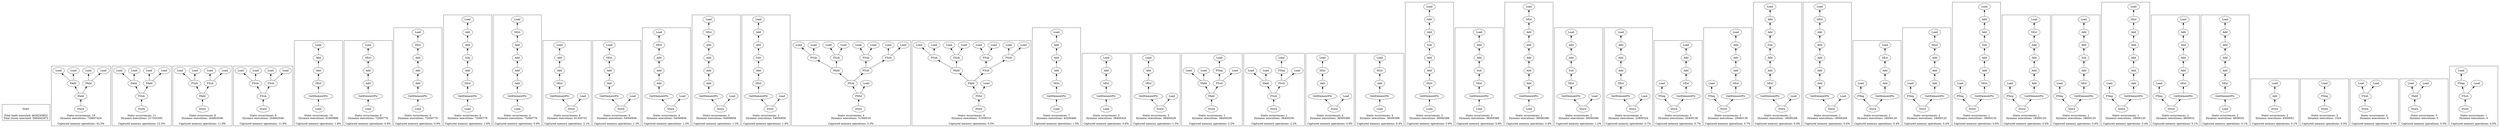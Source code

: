 strict digraph {
rankdir=BT
subgraph {
Stats [shape=plaintext]
cluster=true
label="Total loads executed: 4636245852\nTotal stores executed: 3984042872"
}
subgraph {
"0_592" [label="FAdd"]
"0_561" [label="FAdd"]
"0_592" -> "0_561"
"0_578" [label="FAdd"]
"0_592" -> "0_578"
"0_577" [label="Load"]
"0_578" -> "0_577"
"0_558" [label="Load"]
"0_561" -> "0_558"
"0_560" [label="Load"]
"0_561" -> "0_560"
"0_575" [label="Load"]
"0_578" -> "0_575"
{
rank=min
comment=<Ids: 593, 948, 950, 1016, 1018, 1058, 1060, 1136, 1138, 1209, 1211, 1283, 1285, 1345, 1347, 1448, 1450, 1531, 1533>
"0_593" [label="Store"]
}
"0_593" -> "0_592"
cluster=true
label="Static occurrences: 19\nDynamic executions: 729607424\n\nCaptured memory operations: 42.3%"
}
subgraph {
"1_578" [label="FAdd"]
"1_577" [label="Load"]
"1_578" -> "1_577"
"1_561" [label="FAdd"]
"1_558" [label="Load"]
"1_561" -> "1_558"
"1_560" [label="Load"]
"1_561" -> "1_560"
"1_575" [label="Load"]
"1_578" -> "1_575"
"1_596" [label="FSub"]
"1_596" -> "1_561"
"1_596" -> "1_578"
{
rank=min
comment=<Ids: 597, 952, 954, 1020, 1022, 1062, 1064, 1287, 1289, 1349, 1351>
"1_597" [label="Store"]
}
"1_597" -> "1_596"
cluster=true
label="Static occurrences: 11\nDynamic executions: 217202300\n\nCaptured memory operations: 12.5%"
}
subgraph {
"2_604" [label="FAdd"]
"2_572" [label="FSub"]
"2_604" -> "2_572"
"2_591" [label="FSub"]
"2_604" -> "2_591"
"2_588" [label="Load"]
"2_591" -> "2_588"
"2_583" [label="Load"]
"2_591" -> "2_583"
"2_558" [label="Load"]
"2_572" -> "2_558"
"2_560" [label="Load"]
"2_572" -> "2_560"
{
rank=min
comment=<Ids: 605, 607, 958, 960, 1026, 1028, 1293, 1295>
"2_605" [label="Store"]
}
"2_605" -> "2_604"
cluster=true
label="Static occurrences: 8\nDynamic executions: 204602046\n\nCaptured memory operations: 11.8%"
}
subgraph {
"3_600" [label="FSub"]
"3_591" [label="FSub"]
"3_600" -> "3_591"
"3_572" [label="FSub"]
"3_600" -> "3_572"
"3_588" [label="Load"]
"3_591" -> "3_588"
"3_583" [label="Load"]
"3_591" -> "3_583"
"3_558" [label="Load"]
"3_572" -> "3_558"
"3_560" [label="Load"]
"3_572" -> "3_560"
{
rank=min
comment=<Ids: 601, 603, 956, 962, 1024, 1030, 1291, 1297>
"3_601" [label="Store"]
}
"3_601" -> "3_600"
cluster=true
label="Static occurrences: 8\nDynamic executions: 204602046\n\nCaptured memory operations: 11.8%"
}
subgraph {
"4_333" [label="Add"]
"4_323" [label="Add"]
"4_333" -> "4_323"
"4_322" [label="Load"]
"4_323" -> "4_322"
"4_335" [label="GetElementPtr"]
"4_334" [label="SExt"]
"4_335" -> "4_334"
{
rank=min
comment=<Ids: 336, 352, 413, 420, 487, 503, 520, 526, 739, 753, 814, 817, 853, 867>
"4_336" [label="Load"]
}
"4_336" -> "4_335"
"4_334" -> "4_333"
cluster=true
label="Static occurrences: 14\nDynamic executions: 81600888\n\nCaptured memory operations: 1.8%"
}
subgraph {
"5_326" [label="Add"]
"5_320" [label="Add"]
"5_326" -> "5_320"
"5_314" [label="SExt"]
"5_320" -> "5_314"
"5_327" [label="GetElementPtr"]
"5_327" -> "5_326"
{
rank=min
comment=<Ids: 328, 345, 479, 496, 732, 747, 846, 861>
"5_328" [label="Load"]
}
"5_328" -> "5_327"
"5_313" [label="Load"]
"5_314" -> "5_313"
cluster=true
label="Static occurrences: 8\nDynamic executions: 72000776\n\nCaptured memory operations: 0.9%"
}
subgraph {
"6_342" [label="Add"]
"6_320" [label="Add"]
"6_342" -> "6_320"
"6_346" [label="Add"]
"6_346" -> "6_342"
"6_314" [label="SExt"]
"6_320" -> "6_314"
"6_347" [label="GetElementPtr"]
"6_347" -> "6_346"
{
rank=min
comment=<Ids: 348, 365, 499, 750, 765, 864>
"6_348" [label="Load"]
}
"6_348" -> "6_347"
"6_313" [label="Load"]
"6_314" -> "6_313"
cluster=true
label="Static occurrences: 6\nDynamic executions: 72000776\n\nCaptured memory operations: 0.9%"
}
subgraph {
"7_343" [label="Add"]
"7_323" [label="Add"]
"7_343" -> "7_323"
"7_322" [label="Load"]
"7_323" -> "7_322"
"7_373" [label="Add"]
"7_363" [label="Sub"]
"7_373" -> "7_363"
"7_375" [label="GetElementPtr"]
"7_374" [label="SExt"]
"7_375" -> "7_374"
{
rank=min
comment=<Ids: 376, 392, 775, 789>
"7_376" [label="Load"]
}
"7_376" -> "7_375"
"7_374" -> "7_373"
"7_363" -> "7_343"
cluster=true
label="Static occurrences: 4\nDynamic executions: 72000776\n\nCaptured memory operations: 1.6%"
}
subgraph {
"8_366" [label="Add"]
"8_362" [label="Add"]
"8_366" -> "8_362"
"8_342" [label="Add"]
"8_320" [label="Add"]
"8_342" -> "8_320"
"8_362" -> "8_342"
"8_314" [label="SExt"]
"8_320" -> "8_314"
"8_367" [label="GetElementPtr"]
"8_367" -> "8_366"
{
rank=min
comment=<Ids: 368, 385, 768, 783>
"8_368" [label="Load"]
}
"8_368" -> "8_367"
"8_313" [label="Load"]
"8_314" -> "8_313"
cluster=true
label="Static occurrences: 4\nDynamic executions: 72000776\n\nCaptured memory operations: 0.9%"
}
subgraph {
"9_343" [label="Add"]
"9_323" [label="Add"]
"9_343" -> "9_323"
"9_322" [label="Load"]
"9_323" -> "9_322"
"9_351" [label="GetElementPtr"]
"9_350" [label="SExt"]
"9_351" -> "9_350"
"9_350" -> "9_343"
{
rank=min
comment=<Ids: 360, 434, 511, 743, 760, 823, 824, 857, 874>
"9_360" [label="Store"]
}
"9_360" -> "9_351"
"9_345" [label="Load"]
"9_360" -> "9_345"
cluster=true
label="Static occurrences: 9\nDynamic executions: 61200752\n\nCaptured memory operations: 2.1%"
}
subgraph {
"10_342" [label="Add"]
"10_320" [label="Add"]
"10_342" -> "10_320"
"10_314" [label="SExt"]
"10_320" -> "10_314"
"10_344" [label="GetElementPtr"]
"10_344" -> "10_342"
"10_313" [label="Load"]
"10_314" -> "10_313"
{
rank=min
comment=<Ids: 358, 509, 741, 758, 855, 872>
"10_358" [label="Store"]
}
"10_358" -> "10_344"
"10_352" [label="Load"]
"10_358" -> "10_352"
cluster=true
label="Static occurrences: 6\nDynamic executions: 54000656\n\nCaptured memory operations: 1.3%"
}
subgraph {
"11_342" [label="Add"]
"11_320" [label="Add"]
"11_342" -> "11_320"
"11_362" [label="Add"]
"11_362" -> "11_342"
"11_314" [label="SExt"]
"11_320" -> "11_314"
"11_364" [label="GetElementPtr"]
"11_364" -> "11_362"
"11_313" [label="Load"]
"11_314" -> "11_313"
{
rank=min
comment=<Ids: 378, 759, 776, 873>
"11_378" [label="Store"]
}
"11_378" -> "11_364"
"11_372" [label="Load"]
"11_378" -> "11_372"
cluster=true
label="Static occurrences: 4\nDynamic executions: 54000656\n\nCaptured memory operations: 1.3%"
}
subgraph {
"12_342" [label="Add"]
"12_320" [label="Add"]
"12_342" -> "12_320"
"12_382" [label="Add"]
"12_362" [label="Add"]
"12_382" -> "12_362"
"12_362" -> "12_342"
"12_314" [label="SExt"]
"12_320" -> "12_314"
"12_384" [label="GetElementPtr"]
"12_384" -> "12_382"
"12_313" [label="Load"]
"12_314" -> "12_313"
{
rank=min
comment=<Ids: 398, 777, 794>
"12_398" [label="Store"]
}
"12_398" -> "12_384"
"12_392" [label="Load"]
"12_398" -> "12_392"
cluster=true
label="Static occurrences: 3\nDynamic executions: 54000656\n\nCaptured memory operations: 1.3%"
}
subgraph {
"13_343" [label="Add"]
"13_323" [label="Add"]
"13_343" -> "13_323"
"13_322" [label="Load"]
"13_323" -> "13_322"
"13_383" [label="Add"]
"13_363" [label="Sub"]
"13_383" -> "13_363"
"13_391" [label="GetElementPtr"]
"13_390" [label="SExt"]
"13_391" -> "13_390"
"13_390" -> "13_383"
{
rank=min
comment=<Ids: 400, 779, 796>
"13_400" [label="Store"]
}
"13_400" -> "13_391"
"13_385" [label="Load"]
"13_400" -> "13_385"
"13_363" -> "13_343"
cluster=true
label="Static occurrences: 3\nDynamic executions: 54000656\n\nCaptured memory operations: 1.8%"
}
subgraph {
"14_1066" [label="FAdd"]
"14_1044" [label="FSub"]
"14_1066" -> "14_1044"
"14_1055" [label="FSub"]
"14_1066" -> "14_1055"
"14_1068" [label="FMul"]
"14_1067" [label="FSub"]
"14_1068" -> "14_1067"
"14_1032" [label="Load"]
"14_1068" -> "14_1032"
"14_1067" -> "14_1066"
"14_1065" [label="FSub"]
"14_1067" -> "14_1065"
"14_1056" [label="FSub"]
"14_1065" -> "14_1056"
"14_1043" [label="FSub"]
"14_1065" -> "14_1043"
"14_1034" [label="Load"]
"14_1043" -> "14_1034"
"14_1041" [label="Load"]
"14_1044" -> "14_1041"
"14_1051" [label="Load"]
"14_1056" -> "14_1051"
"14_1048" [label="Load"]
"14_1055" -> "14_1048"
"14_1036" [label="Load"]
"14_1043" -> "14_1036"
"14_1039" [label="Load"]
"14_1044" -> "14_1039"
"14_1046" [label="Load"]
"14_1055" -> "14_1046"
"14_1053" [label="Load"]
"14_1056" -> "14_1053"
{
rank=min
comment=<Ids: 1069, 1077, 1356, 1364>
"14_1069" [label="Store"]
}
"14_1069" -> "14_1068"
cluster=true
label="Static occurrences: 4\nDynamic executions: 51000510\n\nCaptured memory operations: 5.3%"
}
subgraph {
"15_1070" [label="FAdd"]
"15_1066" [label="FAdd"]
"15_1070" -> "15_1066"
"15_1065" [label="FSub"]
"15_1070" -> "15_1065"
"15_1044" [label="FSub"]
"15_1066" -> "15_1044"
"15_1055" [label="FSub"]
"15_1066" -> "15_1055"
"15_1071" [label="FMul"]
"15_1071" -> "15_1070"
"15_1032" [label="Load"]
"15_1071" -> "15_1032"
"15_1056" [label="FSub"]
"15_1065" -> "15_1056"
"15_1043" [label="FSub"]
"15_1065" -> "15_1043"
"15_1034" [label="Load"]
"15_1043" -> "15_1034"
"15_1041" [label="Load"]
"15_1044" -> "15_1041"
"15_1048" [label="Load"]
"15_1055" -> "15_1048"
"15_1051" [label="Load"]
"15_1056" -> "15_1051"
"15_1039" [label="Load"]
"15_1044" -> "15_1039"
"15_1046" [label="Load"]
"15_1055" -> "15_1046"
"15_1036" [label="Load"]
"15_1043" -> "15_1036"
"15_1053" [label="Load"]
"15_1056" -> "15_1053"
{
rank=min
comment=<Ids: 1072, 1080, 1359, 1367>
"15_1072" [label="Store"]
}
"15_1072" -> "15_1071"
cluster=true
label="Static occurrences: 4\nDynamic executions: 51000510\n\nCaptured memory operations: 5.3%"
}
subgraph {
"16_343" [label="Add"]
"16_323" [label="Add"]
"16_343" -> "16_323"
"16_353" [label="Add"]
"16_353" -> "16_343"
"16_322" [label="Load"]
"16_323" -> "16_322"
"16_355" [label="GetElementPtr"]
"16_354" [label="SExt"]
"16_355" -> "16_354"
{
rank=min
comment=<Ids: 356, 424, 428, 507, 757, 821, 871>
"16_356" [label="Load"]
}
"16_356" -> "16_355"
"16_354" -> "16_353"
cluster=true
label="Static occurrences: 7\nDynamic executions: 43200460\n\nCaptured memory operations: 1.0%"
}
subgraph {
"17_323" [label="Add"]
"17_322" [label="Load"]
"17_323" -> "17_322"
"17_331" [label="GetElementPtr"]
"17_330" [label="SExt"]
"17_331" -> "17_330"
{
rank=min
comment=<Ids: 332, 483, 735, 810, 849>
"17_332" [label="Load"]
}
"17_332" -> "17_331"
"17_330" -> "17_323"
cluster=true
label="Static occurrences: 5\nDynamic executions: 38400428\n\nCaptured memory operations: 0.8%"
}
subgraph {
"18_323" [label="Add"]
"18_322" [label="Load"]
"18_323" -> "18_322"
"18_331" [label="GetElementPtr"]
"18_330" [label="SExt"]
"18_331" -> "18_330"
"18_330" -> "18_323"
{
rank=min
comment=<Ids: 340, 491, 742, 822, 856>
"18_340" [label="Store"]
}
"18_340" -> "18_331"
"18_325" [label="Load"]
"18_340" -> "18_325"
cluster=true
label="Static occurrences: 5\nDynamic executions: 38400428\n\nCaptured memory operations: 1.3%"
}
subgraph {
"19_565" [label="FNeg"]
"19_564" [label="Load"]
"19_565" -> "19_564"
"19_598" [label="FAdd"]
"19_589" [label="FAdd"]
"19_598" -> "19_589"
"19_571" [label="FSub"]
"19_598" -> "19_571"
"19_583" [label="Load"]
"19_589" -> "19_583"
"19_588" [label="Load"]
"19_589" -> "19_588"
"19_571" -> "19_565"
"19_570" [label="Load"]
"19_571" -> "19_570"
{
rank=min
comment=<Ids: 599>
"19_599" [label="Store"]
}
"19_599" -> "19_598"
cluster=true
label="Static occurrences: 1\nDynamic executions: 38400256\n\nCaptured memory operations: 2.2%"
}
subgraph {
"20_565" [label="FNeg"]
"20_564" [label="Load"]
"20_565" -> "20_564"
"20_589" [label="FAdd"]
"20_583" [label="Load"]
"20_589" -> "20_583"
"20_588" [label="Load"]
"20_589" -> "20_588"
"20_571" [label="FSub"]
"20_571" -> "20_565"
"20_594" [label="FSub"]
"20_594" -> "20_589"
"20_594" -> "20_571"
"20_570" [label="Load"]
"20_571" -> "20_570"
{
rank=min
comment=<Ids: 595>
"20_595" [label="Store"]
}
"20_595" -> "20_594"
cluster=true
label="Static occurrences: 1\nDynamic executions: 38400256\n\nCaptured memory operations: 2.2%"
}
subgraph {
"21_320" [label="Add"]
"21_314" [label="SExt"]
"21_320" -> "21_314"
"21_324" [label="GetElementPtr"]
"21_324" -> "21_320"
"21_313" [label="Load"]
"21_314" -> "21_313"
{
rank=min
comment=<Ids: 338, 489, 740, 854>
"21_338" [label="Store"]
}
"21_338" -> "21_324"
"21_332" [label="Load"]
"21_338" -> "21_332"
cluster=true
label="Static occurrences: 4\nDynamic executions: 36000388\n\nCaptured memory operations: 0.8%"
}
subgraph {
"22_320" [label="Add"]
"22_314" [label="SExt"]
"22_320" -> "22_314"
"22_324" [label="GetElementPtr"]
"22_324" -> "22_320"
{
rank=min
comment=<Ids: 325, 476, 729, 843>
"22_325" [label="Load"]
}
"22_325" -> "22_324"
"22_313" [label="Load"]
"22_314" -> "22_313"
cluster=true
label="Static occurrences: 4\nDynamic executions: 36000388\n\nCaptured memory operations: 0.4%"
}
subgraph {
"23_343" [label="Add"]
"23_323" [label="Add"]
"23_343" -> "23_323"
"23_393" [label="Add"]
"23_383" [label="Add"]
"23_393" -> "23_383"
"23_322" [label="Load"]
"23_323" -> "23_322"
"23_363" [label="Sub"]
"23_383" -> "23_363"
"23_395" [label="GetElementPtr"]
"23_394" [label="SExt"]
"23_395" -> "23_394"
{
rank=min
comment=<Ids: 396, 793>
"23_396" [label="Load"]
}
"23_396" -> "23_395"
"23_394" -> "23_393"
"23_363" -> "23_343"
cluster=true
label="Static occurrences: 2\nDynamic executions: 36000388\n\nCaptured memory operations: 0.8%"
}
subgraph {
"24_343" [label="Add"]
"24_323" [label="Add"]
"24_343" -> "24_323"
"24_322" [label="Load"]
"24_323" -> "24_322"
"24_371" [label="GetElementPtr"]
"24_370" [label="SExt"]
"24_371" -> "24_370"
{
rank=min
comment=<Ids: 372, 771>
"24_372" [label="Load"]
}
"24_372" -> "24_371"
"24_363" [label="Sub"]
"24_370" -> "24_363"
"24_363" -> "24_343"
cluster=true
label="Static occurrences: 2\nDynamic executions: 36000388\n\nCaptured memory operations: 0.8%"
}
subgraph {
"25_342" [label="Add"]
"25_320" [label="Add"]
"25_342" -> "25_320"
"25_382" [label="Add"]
"25_362" [label="Add"]
"25_382" -> "25_362"
"25_386" [label="Add"]
"25_386" -> "25_382"
"25_362" -> "25_342"
"25_314" [label="SExt"]
"25_320" -> "25_314"
"25_387" [label="GetElementPtr"]
"25_387" -> "25_386"
{
rank=min
comment=<Ids: 388, 786>
"25_388" [label="Load"]
}
"25_388" -> "25_387"
"25_313" [label="Load"]
"25_314" -> "25_313"
cluster=true
label="Static occurrences: 2\nDynamic executions: 36000388\n\nCaptured memory operations: 0.4%"
}
subgraph {
"26_343" [label="Add"]
"26_323" [label="Add"]
"26_343" -> "26_323"
"26_322" [label="Load"]
"26_323" -> "26_322"
"26_371" [label="GetElementPtr"]
"26_370" [label="SExt"]
"26_371" -> "26_370"
"26_363" [label="Sub"]
"26_370" -> "26_363"
{
rank=min
comment=<Ids: 380, 778>
"26_380" [label="Store"]
}
"26_380" -> "26_371"
"26_365" [label="Load"]
"26_380" -> "26_365"
"26_363" -> "26_343"
cluster=true
label="Static occurrences: 2\nDynamic executions: 36000388\n\nCaptured memory operations: 1.2%"
}
subgraph {
"27_416" [label="Add"]
"27_409" [label="Add"]
"27_416" -> "27_409"
"27_417" [label="Add"]
"27_417" -> "27_416"
"27_406" [label="Load"]
"27_409" -> "27_406"
"27_427" [label="GetElementPtr"]
"27_426" [label="SExt"]
"27_427" -> "27_426"
"27_426" -> "27_417"
{
rank=min
comment=<Ids: 436, 761, 825, 875>
"27_436" [label="Store"]
}
"27_436" -> "27_427"
"27_420" [label="Load"]
"27_436" -> "27_420"
cluster=true
label="Static occurrences: 4\nDynamic executions: 22800324\n\nCaptured memory operations: 0.7%"
}
subgraph {
"28_333" [label="Add"]
"28_323" [label="Add"]
"28_333" -> "28_323"
"28_322" [label="Load"]
"28_323" -> "28_322"
"28_329" [label="FNeg"]
"28_328" [label="Load"]
"28_329" -> "28_328"
"28_335" [label="GetElementPtr"]
"28_334" [label="SExt"]
"28_335" -> "28_334"
"28_334" -> "28_333"
{
rank=min
comment=<Ids: 341, 415, 492, 522, 528>
"28_341" [label="Store"]
}
"28_341" -> "28_329"
"28_341" -> "28_335"
cluster=true
label="Static occurrences: 5\nDynamic executions: 20400136\n\nCaptured memory operations: 0.7%"
}
subgraph {
"29_343" [label="Add"]
"29_323" [label="Add"]
"29_343" -> "29_323"
"29_353" [label="Add"]
"29_353" -> "29_343"
"29_322" [label="Load"]
"29_323" -> "29_322"
"29_349" [label="FNeg"]
"29_348" [label="Load"]
"29_349" -> "29_348"
"29_355" [label="GetElementPtr"]
"29_354" [label="SExt"]
"29_355" -> "29_354"
"29_354" -> "29_353"
{
rank=min
comment=<Ids: 361, 435, 512>
"29_361" [label="Store"]
}
"29_361" -> "29_349"
"29_361" -> "29_355"
cluster=true
label="Static occurrences: 3\nDynamic executions: 20400136\n\nCaptured memory operations: 0.7%"
}
subgraph {
"30_790" [label="Add"]
"30_781" [label="Add"]
"30_790" -> "30_781"
"30_745" [label="Add"]
"30_727" [label="Add"]
"30_745" -> "30_727"
"30_726" [label="Load"]
"30_727" -> "30_726"
"30_763" [label="Sub"]
"30_781" -> "30_763"
"30_792" [label="GetElementPtr"]
"30_791" [label="SExt"]
"30_792" -> "30_791"
"30_791" -> "30_790"
{
rank=min
comment=<Ids: 797>
"30_797" [label="Store"]
}
"30_797" -> "30_792"
"30_786" [label="Load"]
"30_797" -> "30_786"
"30_763" -> "30_745"
cluster=true
label="Static occurrences: 1\nDynamic executions: 18000268\n\nCaptured memory operations: 0.6%"
}
subgraph {
"31_780" [label="Add"]
"31_762" [label="Add"]
"31_780" -> "31_762"
"31_784" [label="Add"]
"31_784" -> "31_780"
"31_744" [label="Add"]
"31_762" -> "31_744"
"31_724" [label="Add"]
"31_744" -> "31_724"
"31_718" [label="SExt"]
"31_724" -> "31_718"
"31_785" [label="GetElementPtr"]
"31_785" -> "31_784"
"31_717" [label="Load"]
"31_718" -> "31_717"
{
rank=min
comment=<Ids: 795>
"31_795" [label="Store"]
}
"31_795" -> "31_785"
"31_793" [label="Load"]
"31_795" -> "31_793"
cluster=true
label="Static occurrences: 1\nDynamic executions: 18000268\n\nCaptured memory operations: 0.4%"
}
subgraph {
"32_326" [label="Add"]
"32_320" [label="Add"]
"32_326" -> "32_320"
"32_314" [label="SExt"]
"32_320" -> "32_314"
"32_337" [label="FNeg"]
"32_336" [label="Load"]
"32_337" -> "32_336"
"32_327" [label="GetElementPtr"]
"32_327" -> "32_326"
"32_313" [label="Load"]
"32_314" -> "32_313"
{
rank=min
comment=<Ids: 339, 490>
"32_339" [label="Store"]
}
"32_339" -> "32_337"
"32_339" -> "32_327"
cluster=true
label="Static occurrences: 2\nDynamic executions: 18000120\n\nCaptured memory operations: 0.4%"
}
subgraph {
"33_342" [label="Add"]
"33_320" [label="Add"]
"33_342" -> "33_320"
"33_346" [label="Add"]
"33_346" -> "33_342"
"33_314" [label="SExt"]
"33_320" -> "33_314"
"33_357" [label="FNeg"]
"33_356" [label="Load"]
"33_357" -> "33_356"
"33_347" [label="GetElementPtr"]
"33_347" -> "33_346"
"33_313" [label="Load"]
"33_314" -> "33_313"
{
rank=min
comment=<Ids: 359, 510>
"33_359" [label="Store"]
}
"33_359" -> "33_357"
"33_359" -> "33_347"
cluster=true
label="Static occurrences: 2\nDynamic executions: 18000120\n\nCaptured memory operations: 0.4%"
}
subgraph {
"34_343" [label="Add"]
"34_323" [label="Add"]
"34_343" -> "34_323"
"34_393" [label="Add"]
"34_383" [label="Add"]
"34_393" -> "34_383"
"34_322" [label="Load"]
"34_323" -> "34_322"
"34_363" [label="Sub"]
"34_383" -> "34_363"
"34_389" [label="FNeg"]
"34_388" [label="Load"]
"34_389" -> "34_388"
"34_395" [label="GetElementPtr"]
"34_394" [label="SExt"]
"34_395" -> "34_394"
"34_394" -> "34_393"
{
rank=min
comment=<Ids: 401>
"34_401" [label="Store"]
}
"34_401" -> "34_389"
"34_401" -> "34_395"
"34_363" -> "34_343"
cluster=true
label="Static occurrences: 1\nDynamic executions: 18000120\n\nCaptured memory operations: 0.6%"
}
subgraph {
"35_366" [label="Add"]
"35_362" [label="Add"]
"35_366" -> "35_362"
"35_342" [label="Add"]
"35_320" [label="Add"]
"35_342" -> "35_320"
"35_362" -> "35_342"
"35_314" [label="SExt"]
"35_320" -> "35_314"
"35_377" [label="FNeg"]
"35_376" [label="Load"]
"35_377" -> "35_376"
"35_367" [label="GetElementPtr"]
"35_367" -> "35_366"
"35_313" [label="Load"]
"35_314" -> "35_313"
{
rank=min
comment=<Ids: 379>
"35_379" [label="Store"]
}
"35_379" -> "35_377"
"35_379" -> "35_367"
cluster=true
label="Static occurrences: 1\nDynamic executions: 18000120\n\nCaptured memory operations: 0.4%"
}
subgraph {
"36_343" [label="Add"]
"36_323" [label="Add"]
"36_343" -> "36_323"
"36_322" [label="Load"]
"36_323" -> "36_322"
"36_373" [label="Add"]
"36_363" [label="Sub"]
"36_373" -> "36_363"
"36_369" [label="FNeg"]
"36_368" [label="Load"]
"36_369" -> "36_368"
"36_375" [label="GetElementPtr"]
"36_374" [label="SExt"]
"36_375" -> "36_374"
"36_374" -> "36_373"
{
rank=min
comment=<Ids: 381>
"36_381" [label="Store"]
}
"36_381" -> "36_369"
"36_381" -> "36_375"
"36_363" -> "36_343"
cluster=true
label="Static occurrences: 1\nDynamic executions: 18000120\n\nCaptured memory operations: 0.6%"
}
subgraph {
"37_342" [label="Add"]
"37_320" [label="Add"]
"37_342" -> "37_320"
"37_382" [label="Add"]
"37_362" [label="Add"]
"37_382" -> "37_362"
"37_386" [label="Add"]
"37_386" -> "37_382"
"37_362" -> "37_342"
"37_314" [label="SExt"]
"37_320" -> "37_314"
"37_397" [label="FNeg"]
"37_396" [label="Load"]
"37_397" -> "37_396"
"37_387" [label="GetElementPtr"]
"37_387" -> "37_386"
"37_313" [label="Load"]
"37_314" -> "37_313"
{
rank=min
comment=<Ids: 399>
"37_399" [label="Store"]
}
"37_399" -> "37_397"
"37_399" -> "37_387"
cluster=true
label="Static occurrences: 1\nDynamic executions: 18000120\n\nCaptured memory operations: 0.4%"
}
subgraph {
"38_416" [label="Add"]
"38_409" [label="Add"]
"38_416" -> "38_409"
"38_429" [label="Add"]
"38_417" [label="Add"]
"38_429" -> "38_417"
"38_417" -> "38_416"
"38_406" [label="Load"]
"38_409" -> "38_406"
"38_425" [label="FNeg"]
"38_424" [label="Load"]
"38_425" -> "38_424"
"38_431" [label="GetElementPtr"]
"38_430" [label="SExt"]
"38_431" -> "38_430"
"38_430" -> "38_429"
{
rank=min
comment=<Ids: 437, 443>
"38_437" [label="Store"]
}
"38_437" -> "38_425"
"38_437" -> "38_431"
cluster=true
label="Static occurrences: 2\nDynamic executions: 4800032\n\nCaptured memory operations: 0.1%"
}
subgraph {
"39_416" [label="Add"]
"39_409" [label="Add"]
"39_416" -> "39_409"
"39_429" [label="Add"]
"39_417" [label="Add"]
"39_429" -> "39_417"
"39_417" -> "39_416"
"39_406" [label="Load"]
"39_409" -> "39_406"
"39_431" [label="GetElementPtr"]
"39_430" [label="SExt"]
"39_431" -> "39_430"
{
rank=min
comment=<Ids: 432, 441>
"39_432" [label="Load"]
}
"39_432" -> "39_431"
"39_430" -> "39_429"
cluster=true
label="Static occurrences: 2\nDynamic executions: 4800032\n\nCaptured memory operations: 0.1%"
}
subgraph {
"40_285" [label="Add"]
"40_284" [label="Load"]
"40_285" -> "40_284"
{
rank=min
comment=<Ids: 288, 686>
"40_288" [label="Store"]
}
"40_288" -> "40_285"
cluster=true
label="Static occurrences: 2\nDynamic executions: 4500052\n\nCaptured memory operations: 0.1%"
}
subgraph {
"41_109" [label="FNeg"]
"41_108" [label="Load"]
"41_109" -> "41_108"
{
rank=min
comment=<Ids: 110, 450, 456>
"41_110" [label="Store"]
}
"41_110" -> "41_109"
cluster=true
label="Static occurrences: 3\nDynamic executions: 1024\n\nCaptured memory operations: 0.0%"
}
subgraph {
"42_617" [label="FSub"]
"42_614" [label="Load"]
"42_617" -> "42_614"
"42_616" [label="Load"]
"42_617" -> "42_616"
{
rank=min
comment=<Ids: 632, 633, 986, 987>
"42_632" [label="Store"]
}
"42_632" -> "42_617"
cluster=true
label="Static occurrences: 4\nDynamic executions: 0\n\nCaptured memory operations: 0.0%"
}
subgraph {
"43_627" [label="FAdd"]
"43_614" [label="Load"]
"43_627" -> "43_614"
"43_616" [label="Load"]
"43_627" -> "43_616"
{
rank=min
comment=<Ids: 628, 983, 985>
"43_628" [label="Store"]
}
"43_628" -> "43_627"
cluster=true
label="Static occurrences: 3\nDynamic executions: 0\n\nCaptured memory operations: 0.0%"
}
subgraph {
"44_629" [label="FNeg"]
"44_620" [label="Load"]
"44_629" -> "44_620"
"44_630" [label="FSub"]
"44_630" -> "44_629"
"44_625" [label="Load"]
"44_630" -> "44_625"
{
rank=min
comment=<Ids: 631>
"44_631" [label="Store"]
}
"44_631" -> "44_630"
cluster=true
label="Static occurrences: 1\nDynamic executions: 0\n\nCaptured memory operations: 0.0%"
}
}
